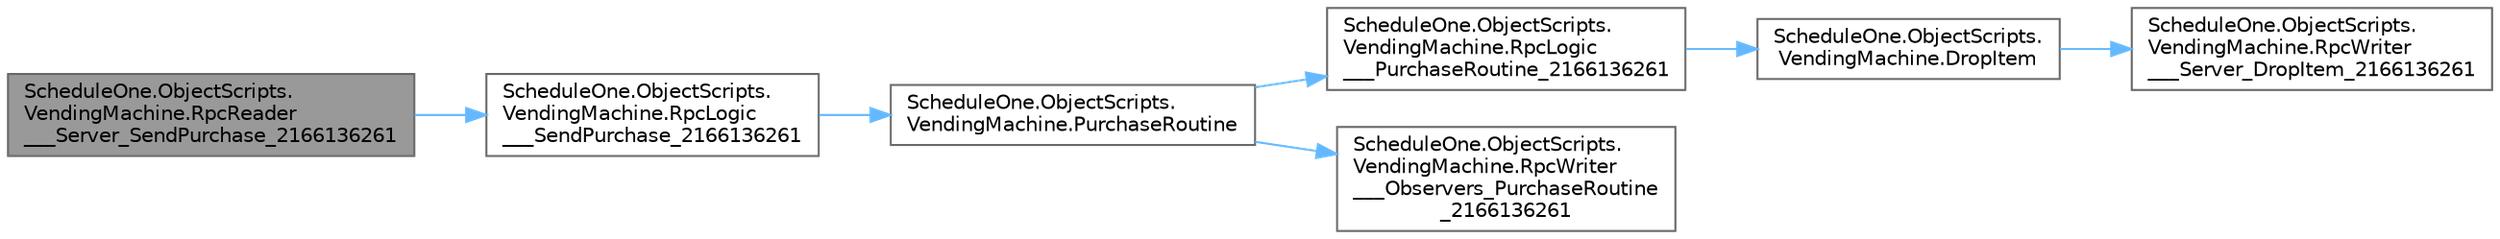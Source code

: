 digraph "ScheduleOne.ObjectScripts.VendingMachine.RpcReader___Server_SendPurchase_2166136261"
{
 // LATEX_PDF_SIZE
  bgcolor="transparent";
  edge [fontname=Helvetica,fontsize=10,labelfontname=Helvetica,labelfontsize=10];
  node [fontname=Helvetica,fontsize=10,shape=box,height=0.2,width=0.4];
  rankdir="LR";
  Node1 [id="Node000001",label="ScheduleOne.ObjectScripts.\lVendingMachine.RpcReader\l___Server_SendPurchase_2166136261",height=0.2,width=0.4,color="gray40", fillcolor="grey60", style="filled", fontcolor="black",tooltip=" "];
  Node1 -> Node2 [id="edge1_Node000001_Node000002",color="steelblue1",style="solid",tooltip=" "];
  Node2 [id="Node000002",label="ScheduleOne.ObjectScripts.\lVendingMachine.RpcLogic\l___SendPurchase_2166136261",height=0.2,width=0.4,color="grey40", fillcolor="white", style="filled",URL="$class_schedule_one_1_1_object_scripts_1_1_vending_machine.html#abe814ee1d9d128429982d9e1e07fa333",tooltip=" "];
  Node2 -> Node3 [id="edge2_Node000002_Node000003",color="steelblue1",style="solid",tooltip=" "];
  Node3 [id="Node000003",label="ScheduleOne.ObjectScripts.\lVendingMachine.PurchaseRoutine",height=0.2,width=0.4,color="grey40", fillcolor="white", style="filled",URL="$class_schedule_one_1_1_object_scripts_1_1_vending_machine.html#a9e63341d76ca6171ed78f93296b7a5d4",tooltip=" "];
  Node3 -> Node4 [id="edge3_Node000003_Node000004",color="steelblue1",style="solid",tooltip=" "];
  Node4 [id="Node000004",label="ScheduleOne.ObjectScripts.\lVendingMachine.RpcLogic\l___PurchaseRoutine_2166136261",height=0.2,width=0.4,color="grey40", fillcolor="white", style="filled",URL="$class_schedule_one_1_1_object_scripts_1_1_vending_machine.html#aa6b55b76861601153f76e952f42b5c35",tooltip=" "];
  Node4 -> Node5 [id="edge4_Node000004_Node000005",color="steelblue1",style="solid",tooltip=" "];
  Node5 [id="Node000005",label="ScheduleOne.ObjectScripts.\lVendingMachine.DropItem",height=0.2,width=0.4,color="grey40", fillcolor="white", style="filled",URL="$class_schedule_one_1_1_object_scripts_1_1_vending_machine.html#acd6d189d0e089ed8bcee6065ce0c1729",tooltip=" "];
  Node5 -> Node6 [id="edge5_Node000005_Node000006",color="steelblue1",style="solid",tooltip=" "];
  Node6 [id="Node000006",label="ScheduleOne.ObjectScripts.\lVendingMachine.RpcWriter\l___Server_DropItem_2166136261",height=0.2,width=0.4,color="grey40", fillcolor="white", style="filled",URL="$class_schedule_one_1_1_object_scripts_1_1_vending_machine.html#a9c732015202e17e919a3ee4e61691621",tooltip=" "];
  Node3 -> Node7 [id="edge6_Node000003_Node000007",color="steelblue1",style="solid",tooltip=" "];
  Node7 [id="Node000007",label="ScheduleOne.ObjectScripts.\lVendingMachine.RpcWriter\l___Observers_PurchaseRoutine\l_2166136261",height=0.2,width=0.4,color="grey40", fillcolor="white", style="filled",URL="$class_schedule_one_1_1_object_scripts_1_1_vending_machine.html#a41eb7a86e5f7775229ca632c5e0a9c99",tooltip=" "];
}

